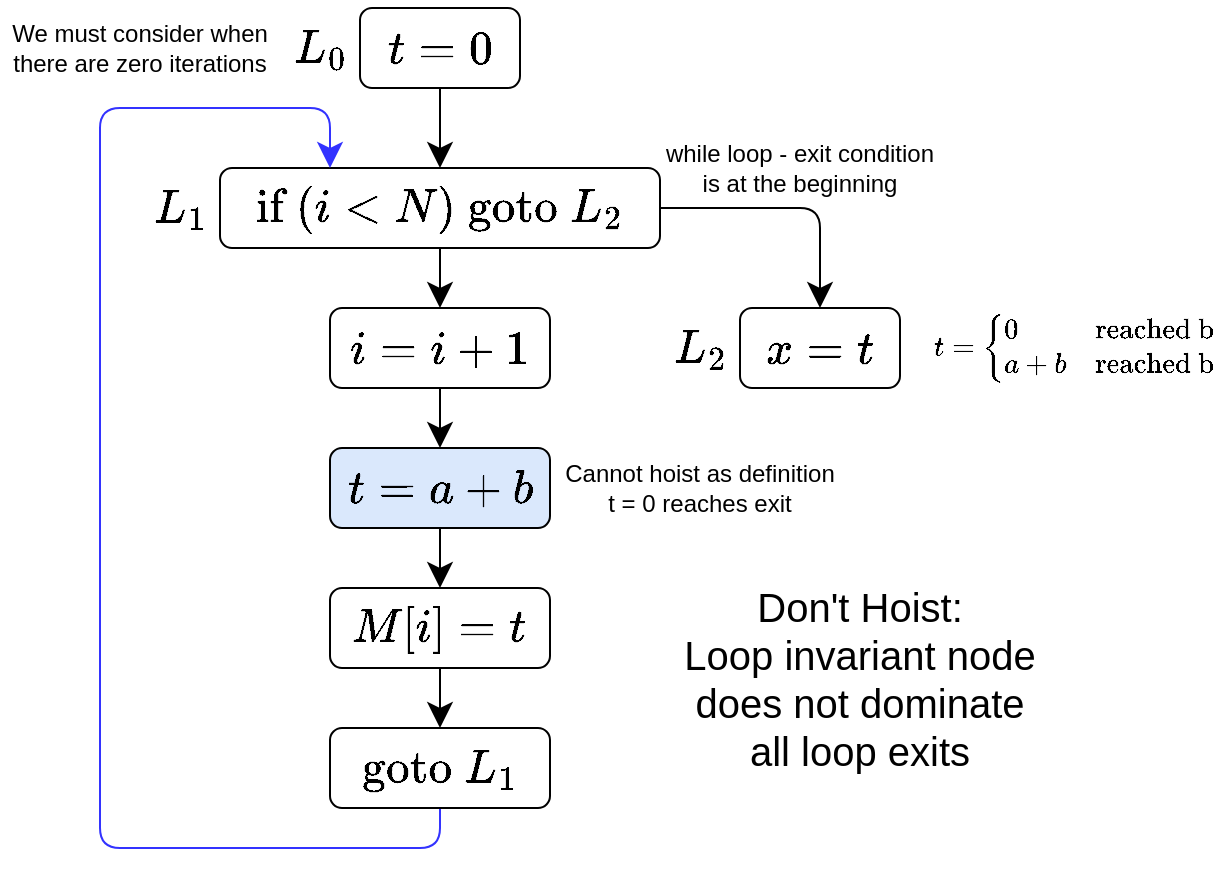 <mxfile version="13.9.9" type="device"><diagram id="M75_xtykbE0q0fXGdX7u" name="Page-1"><mxGraphModel dx="979" dy="1306" grid="1" gridSize="10" guides="1" tooltips="1" connect="1" arrows="1" fold="1" page="1" pageScale="1" pageWidth="850" pageHeight="1100" math="1" shadow="0"><root><mxCell id="0"/><mxCell id="1" parent="0"/><mxCell id="JIR0wMuVPQY__8wQXSn1-6" style="edgeStyle=orthogonalEdgeStyle;rounded=1;orthogonalLoop=1;jettySize=auto;html=1;exitX=0.5;exitY=1;exitDx=0;exitDy=0;entryX=0.5;entryY=0;entryDx=0;entryDy=0;endSize=10;" edge="1" parent="1" source="JIR0wMuVPQY__8wQXSn1-2" target="JIR0wMuVPQY__8wQXSn1-4"><mxGeometry relative="1" as="geometry"/></mxCell><mxCell id="JIR0wMuVPQY__8wQXSn1-2" value="$$t = 0$$" style="rounded=1;whiteSpace=wrap;html=1;fontSize=20;" vertex="1" parent="1"><mxGeometry x="190" y="40" width="80" height="40" as="geometry"/></mxCell><mxCell id="JIR0wMuVPQY__8wQXSn1-3" value="$$L_0$$" style="text;html=1;strokeColor=none;fillColor=none;align=center;verticalAlign=middle;whiteSpace=wrap;rounded=0;fontSize=20;" vertex="1" parent="1"><mxGeometry x="150" y="50" width="40" height="20" as="geometry"/></mxCell><mxCell id="JIR0wMuVPQY__8wQXSn1-8" style="edgeStyle=orthogonalEdgeStyle;rounded=1;orthogonalLoop=1;jettySize=auto;html=1;exitX=0.5;exitY=1;exitDx=0;exitDy=0;entryX=0.5;entryY=0;entryDx=0;entryDy=0;endSize=10;" edge="1" parent="1" source="JIR0wMuVPQY__8wQXSn1-4" target="JIR0wMuVPQY__8wQXSn1-7"><mxGeometry relative="1" as="geometry"/></mxCell><mxCell id="JIR0wMuVPQY__8wQXSn1-17" style="edgeStyle=orthogonalEdgeStyle;rounded=1;orthogonalLoop=1;jettySize=auto;html=1;exitX=1;exitY=0.5;exitDx=0;exitDy=0;entryX=0.5;entryY=0;entryDx=0;entryDy=0;endSize=10;" edge="1" parent="1" source="JIR0wMuVPQY__8wQXSn1-4" target="JIR0wMuVPQY__8wQXSn1-15"><mxGeometry relative="1" as="geometry"/></mxCell><mxCell id="JIR0wMuVPQY__8wQXSn1-4" value="$$\text{if } (i &amp;lt; N) \text{ goto } L_2$$" style="rounded=1;whiteSpace=wrap;html=1;fontSize=20;" vertex="1" parent="1"><mxGeometry x="120" y="120" width="220" height="40" as="geometry"/></mxCell><mxCell id="JIR0wMuVPQY__8wQXSn1-5" value="$$L_1$$" style="text;html=1;strokeColor=none;fillColor=none;align=center;verticalAlign=middle;whiteSpace=wrap;rounded=0;fontSize=20;" vertex="1" parent="1"><mxGeometry x="80" y="130" width="40" height="20" as="geometry"/></mxCell><mxCell id="JIR0wMuVPQY__8wQXSn1-10" style="edgeStyle=orthogonalEdgeStyle;rounded=1;orthogonalLoop=1;jettySize=auto;html=1;exitX=0.5;exitY=1;exitDx=0;exitDy=0;entryX=0.5;entryY=0;entryDx=0;entryDy=0;endSize=10;" edge="1" parent="1" source="JIR0wMuVPQY__8wQXSn1-7" target="JIR0wMuVPQY__8wQXSn1-9"><mxGeometry relative="1" as="geometry"/></mxCell><mxCell id="JIR0wMuVPQY__8wQXSn1-7" value="$$i = i + 1$$" style="rounded=1;whiteSpace=wrap;html=1;fontSize=20;" vertex="1" parent="1"><mxGeometry x="175" y="190" width="110" height="40" as="geometry"/></mxCell><mxCell id="JIR0wMuVPQY__8wQXSn1-12" style="edgeStyle=orthogonalEdgeStyle;rounded=1;orthogonalLoop=1;jettySize=auto;html=1;exitX=0.5;exitY=1;exitDx=0;exitDy=0;entryX=0.5;entryY=0;entryDx=0;entryDy=0;endSize=10;" edge="1" parent="1" source="JIR0wMuVPQY__8wQXSn1-9" target="JIR0wMuVPQY__8wQXSn1-11"><mxGeometry relative="1" as="geometry"/></mxCell><mxCell id="JIR0wMuVPQY__8wQXSn1-9" value="$$t = a + b$$" style="rounded=1;whiteSpace=wrap;html=1;fontSize=20;fillColor=#dae8fc;" vertex="1" parent="1"><mxGeometry x="175" y="260" width="110" height="40" as="geometry"/></mxCell><mxCell id="JIR0wMuVPQY__8wQXSn1-14" style="edgeStyle=orthogonalEdgeStyle;rounded=1;orthogonalLoop=1;jettySize=auto;html=1;exitX=0.5;exitY=1;exitDx=0;exitDy=0;entryX=0.5;entryY=0;entryDx=0;entryDy=0;endSize=10;" edge="1" parent="1" source="JIR0wMuVPQY__8wQXSn1-11" target="JIR0wMuVPQY__8wQXSn1-13"><mxGeometry relative="1" as="geometry"/></mxCell><mxCell id="JIR0wMuVPQY__8wQXSn1-11" value="$$M[i] = t$$" style="rounded=1;whiteSpace=wrap;html=1;fontSize=20;" vertex="1" parent="1"><mxGeometry x="175" y="330" width="110" height="40" as="geometry"/></mxCell><mxCell id="JIR0wMuVPQY__8wQXSn1-18" style="edgeStyle=orthogonalEdgeStyle;rounded=1;orthogonalLoop=1;jettySize=auto;html=1;exitX=0.5;exitY=1;exitDx=0;exitDy=0;entryX=0.25;entryY=0;entryDx=0;entryDy=0;endSize=10;strokeColor=#3333FF;" edge="1" parent="1" source="JIR0wMuVPQY__8wQXSn1-13" target="JIR0wMuVPQY__8wQXSn1-4"><mxGeometry relative="1" as="geometry"><Array as="points"><mxPoint x="230" y="460"/><mxPoint x="60" y="460"/><mxPoint x="60" y="90"/><mxPoint x="175" y="90"/></Array></mxGeometry></mxCell><mxCell id="JIR0wMuVPQY__8wQXSn1-13" value="$$\text{goto&amp;nbsp; } L_1$$" style="rounded=1;whiteSpace=wrap;html=1;fontSize=20;" vertex="1" parent="1"><mxGeometry x="175" y="400" width="110" height="40" as="geometry"/></mxCell><mxCell id="JIR0wMuVPQY__8wQXSn1-15" value="$$x = t$$" style="rounded=1;whiteSpace=wrap;html=1;fontSize=20;" vertex="1" parent="1"><mxGeometry x="380" y="190" width="80" height="40" as="geometry"/></mxCell><mxCell id="JIR0wMuVPQY__8wQXSn1-16" value="$$L_2$$" style="text;html=1;strokeColor=none;fillColor=none;align=center;verticalAlign=middle;whiteSpace=wrap;rounded=0;fontSize=20;" vertex="1" parent="1"><mxGeometry x="340" y="200" width="40" height="20" as="geometry"/></mxCell><mxCell id="JIR0wMuVPQY__8wQXSn1-20" value="$$t = \begin{cases}&lt;br&gt;0 &amp;amp; \text{reached by } t = 0 \\&lt;br&gt;a + b &amp;amp; \text{reached by } t = a + b \\&lt;br&gt;&amp;nbsp;\end{cases}&lt;br&gt;$$" style="text;html=1;strokeColor=none;fillColor=none;align=center;verticalAlign=middle;whiteSpace=wrap;rounded=0;" vertex="1" parent="1"><mxGeometry x="560" y="200" width="40" height="20" as="geometry"/></mxCell><mxCell id="JIR0wMuVPQY__8wQXSn1-21" value="Cannot hoist as definition t = 0 reaches exit" style="text;html=1;strokeColor=none;fillColor=none;align=center;verticalAlign=middle;whiteSpace=wrap;rounded=0;" vertex="1" parent="1"><mxGeometry x="290" y="260" width="140" height="40" as="geometry"/></mxCell><mxCell id="JIR0wMuVPQY__8wQXSn1-22" value="We must consider when there are zero iterations" style="text;html=1;strokeColor=none;fillColor=none;align=center;verticalAlign=middle;whiteSpace=wrap;rounded=0;" vertex="1" parent="1"><mxGeometry x="10" y="40" width="140" height="40" as="geometry"/></mxCell><mxCell id="JIR0wMuVPQY__8wQXSn1-23" value="while loop - exit condition is at the beginning" style="text;html=1;strokeColor=none;fillColor=none;align=center;verticalAlign=middle;whiteSpace=wrap;rounded=0;" vertex="1" parent="1"><mxGeometry x="340" y="100" width="140" height="40" as="geometry"/></mxCell><mxCell id="JIR0wMuVPQY__8wQXSn1-26" value="Don't Hoist:&lt;br style=&quot;font-size: 20px;&quot;&gt;Loop invariant node does not dominate all loop exits" style="text;html=1;strokeColor=none;fillColor=none;align=center;verticalAlign=middle;whiteSpace=wrap;rounded=0;fontSize=20;" vertex="1" parent="1"><mxGeometry x="350" y="360" width="180" height="30" as="geometry"/></mxCell></root></mxGraphModel></diagram></mxfile>